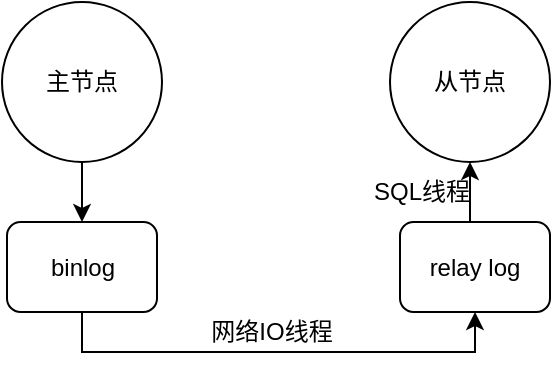<mxfile version="23.1.5" type="github">
  <diagram name="第 1 页" id="Av4v7TLWonqns1O9k0ub">
    <mxGraphModel dx="1026" dy="561" grid="1" gridSize="10" guides="1" tooltips="1" connect="1" arrows="1" fold="1" page="1" pageScale="1" pageWidth="827" pageHeight="1169" math="0" shadow="0">
      <root>
        <mxCell id="0" />
        <mxCell id="1" parent="0" />
        <mxCell id="k1Eyk99U5cHPZIQoc4xA-9" style="edgeStyle=orthogonalEdgeStyle;rounded=0;orthogonalLoop=1;jettySize=auto;html=1;exitX=0.5;exitY=1;exitDx=0;exitDy=0;entryX=0.5;entryY=0;entryDx=0;entryDy=0;" edge="1" parent="1" source="k1Eyk99U5cHPZIQoc4xA-2" target="k1Eyk99U5cHPZIQoc4xA-4">
          <mxGeometry relative="1" as="geometry" />
        </mxCell>
        <mxCell id="k1Eyk99U5cHPZIQoc4xA-2" value="主节点" style="ellipse;whiteSpace=wrap;html=1;aspect=fixed;" vertex="1" parent="1">
          <mxGeometry x="140" y="100" width="80" height="80" as="geometry" />
        </mxCell>
        <mxCell id="k1Eyk99U5cHPZIQoc4xA-3" value="从节点" style="ellipse;whiteSpace=wrap;html=1;aspect=fixed;" vertex="1" parent="1">
          <mxGeometry x="334" y="100" width="80" height="80" as="geometry" />
        </mxCell>
        <mxCell id="k1Eyk99U5cHPZIQoc4xA-6" style="edgeStyle=orthogonalEdgeStyle;rounded=0;orthogonalLoop=1;jettySize=auto;html=1;exitX=0.5;exitY=1;exitDx=0;exitDy=0;entryX=0.5;entryY=1;entryDx=0;entryDy=0;" edge="1" parent="1" source="k1Eyk99U5cHPZIQoc4xA-4" target="k1Eyk99U5cHPZIQoc4xA-5">
          <mxGeometry relative="1" as="geometry" />
        </mxCell>
        <mxCell id="k1Eyk99U5cHPZIQoc4xA-4" value="binlog" style="rounded=1;whiteSpace=wrap;html=1;" vertex="1" parent="1">
          <mxGeometry x="142.5" y="210" width="75" height="45" as="geometry" />
        </mxCell>
        <mxCell id="k1Eyk99U5cHPZIQoc4xA-8" style="edgeStyle=orthogonalEdgeStyle;rounded=0;orthogonalLoop=1;jettySize=auto;html=1;exitX=0.5;exitY=0;exitDx=0;exitDy=0;entryX=0.5;entryY=1;entryDx=0;entryDy=0;" edge="1" parent="1" source="k1Eyk99U5cHPZIQoc4xA-5" target="k1Eyk99U5cHPZIQoc4xA-3">
          <mxGeometry relative="1" as="geometry" />
        </mxCell>
        <mxCell id="k1Eyk99U5cHPZIQoc4xA-5" value="relay log" style="rounded=1;whiteSpace=wrap;html=1;" vertex="1" parent="1">
          <mxGeometry x="339" y="210" width="75" height="45" as="geometry" />
        </mxCell>
        <mxCell id="k1Eyk99U5cHPZIQoc4xA-7" value="网络IO线程" style="text;html=1;align=center;verticalAlign=middle;whiteSpace=wrap;rounded=0;" vertex="1" parent="1">
          <mxGeometry x="240" y="250" width="70" height="30" as="geometry" />
        </mxCell>
        <mxCell id="k1Eyk99U5cHPZIQoc4xA-10" value="SQL线程" style="text;html=1;align=center;verticalAlign=middle;whiteSpace=wrap;rounded=0;" vertex="1" parent="1">
          <mxGeometry x="320" y="180" width="60" height="30" as="geometry" />
        </mxCell>
      </root>
    </mxGraphModel>
  </diagram>
</mxfile>
